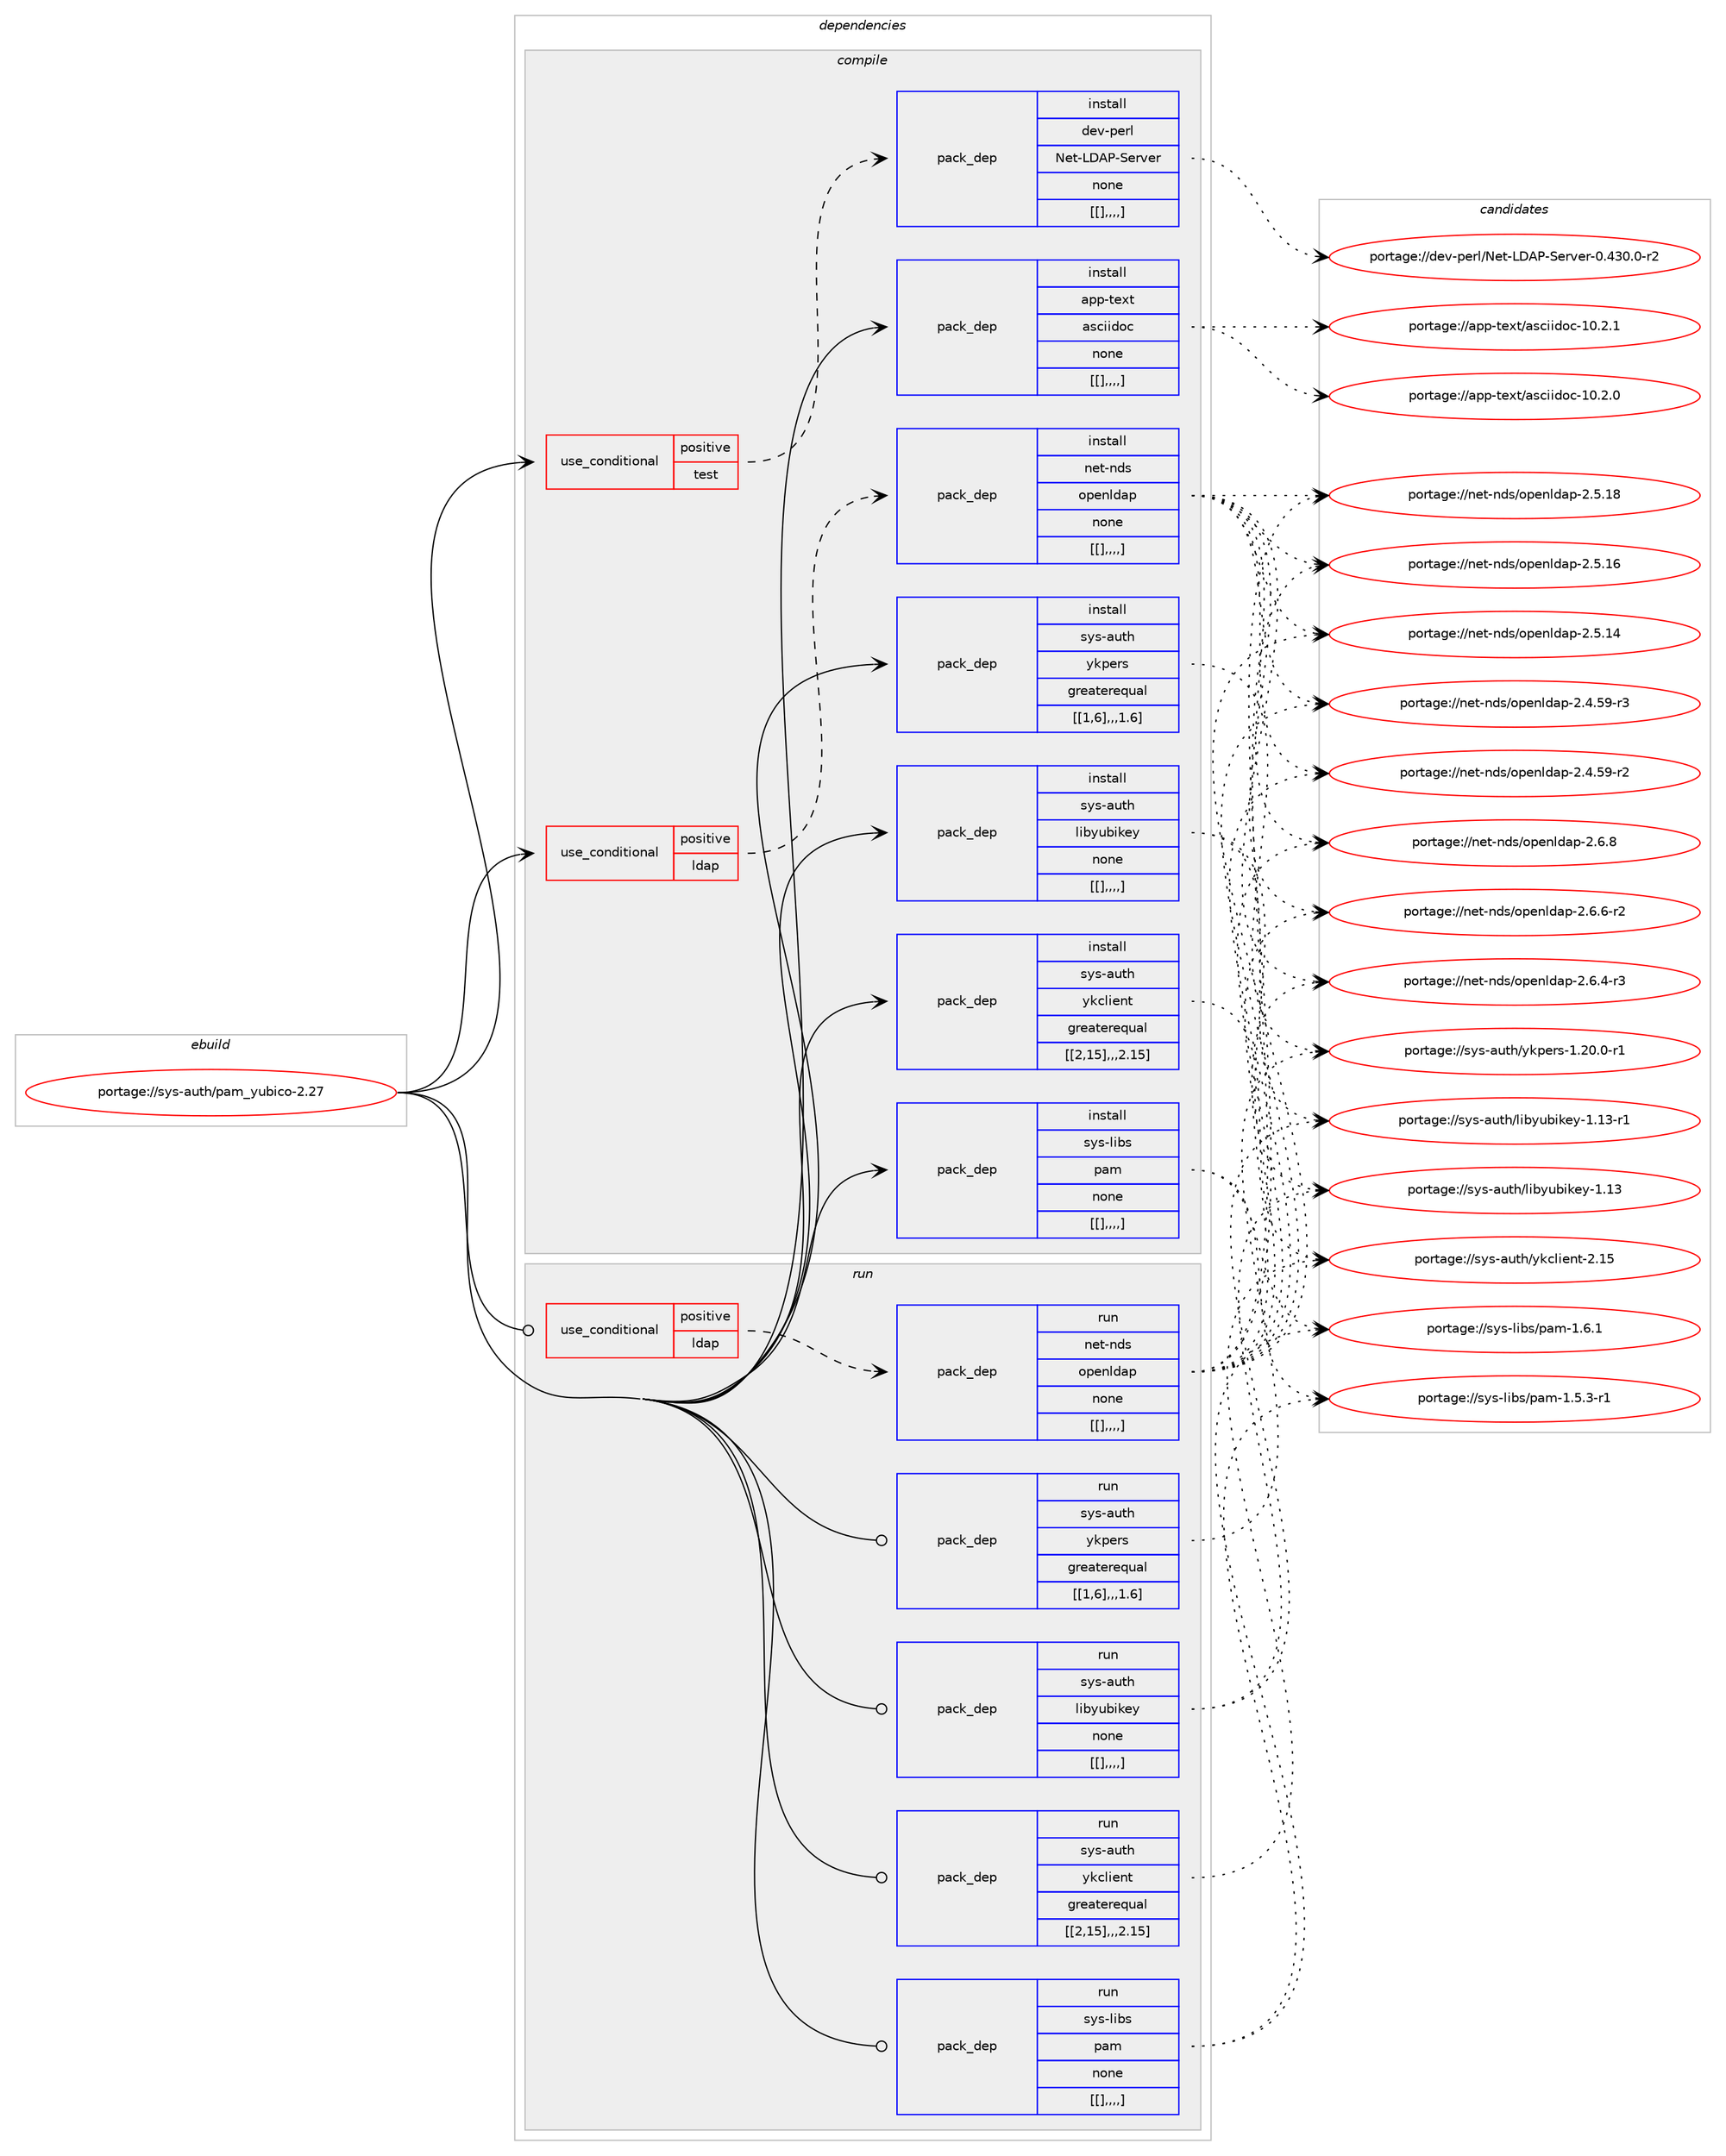 digraph prolog {

# *************
# Graph options
# *************

newrank=true;
concentrate=true;
compound=true;
graph [rankdir=LR,fontname=Helvetica,fontsize=10,ranksep=1.5];#, ranksep=2.5, nodesep=0.2];
edge  [arrowhead=vee];
node  [fontname=Helvetica,fontsize=10];

# **********
# The ebuild
# **********

subgraph cluster_leftcol {
color=gray;
label=<<i>ebuild</i>>;
id [label="portage://sys-auth/pam_yubico-2.27", color=red, width=4, href="../sys-auth/pam_yubico-2.27.svg"];
}

# ****************
# The dependencies
# ****************

subgraph cluster_midcol {
color=gray;
label=<<i>dependencies</i>>;
subgraph cluster_compile {
fillcolor="#eeeeee";
style=filled;
label=<<i>compile</i>>;
subgraph cond117417 {
dependency443747 [label=<<TABLE BORDER="0" CELLBORDER="1" CELLSPACING="0" CELLPADDING="4"><TR><TD ROWSPAN="3" CELLPADDING="10">use_conditional</TD></TR><TR><TD>positive</TD></TR><TR><TD>ldap</TD></TR></TABLE>>, shape=none, color=red];
subgraph pack323260 {
dependency443748 [label=<<TABLE BORDER="0" CELLBORDER="1" CELLSPACING="0" CELLPADDING="4" WIDTH="220"><TR><TD ROWSPAN="6" CELLPADDING="30">pack_dep</TD></TR><TR><TD WIDTH="110">install</TD></TR><TR><TD>net-nds</TD></TR><TR><TD>openldap</TD></TR><TR><TD>none</TD></TR><TR><TD>[[],,,,]</TD></TR></TABLE>>, shape=none, color=blue];
}
dependency443747:e -> dependency443748:w [weight=20,style="dashed",arrowhead="vee"];
}
id:e -> dependency443747:w [weight=20,style="solid",arrowhead="vee"];
subgraph cond117418 {
dependency443749 [label=<<TABLE BORDER="0" CELLBORDER="1" CELLSPACING="0" CELLPADDING="4"><TR><TD ROWSPAN="3" CELLPADDING="10">use_conditional</TD></TR><TR><TD>positive</TD></TR><TR><TD>test</TD></TR></TABLE>>, shape=none, color=red];
subgraph pack323261 {
dependency443750 [label=<<TABLE BORDER="0" CELLBORDER="1" CELLSPACING="0" CELLPADDING="4" WIDTH="220"><TR><TD ROWSPAN="6" CELLPADDING="30">pack_dep</TD></TR><TR><TD WIDTH="110">install</TD></TR><TR><TD>dev-perl</TD></TR><TR><TD>Net-LDAP-Server</TD></TR><TR><TD>none</TD></TR><TR><TD>[[],,,,]</TD></TR></TABLE>>, shape=none, color=blue];
}
dependency443749:e -> dependency443750:w [weight=20,style="dashed",arrowhead="vee"];
}
id:e -> dependency443749:w [weight=20,style="solid",arrowhead="vee"];
subgraph pack323262 {
dependency443751 [label=<<TABLE BORDER="0" CELLBORDER="1" CELLSPACING="0" CELLPADDING="4" WIDTH="220"><TR><TD ROWSPAN="6" CELLPADDING="30">pack_dep</TD></TR><TR><TD WIDTH="110">install</TD></TR><TR><TD>app-text</TD></TR><TR><TD>asciidoc</TD></TR><TR><TD>none</TD></TR><TR><TD>[[],,,,]</TD></TR></TABLE>>, shape=none, color=blue];
}
id:e -> dependency443751:w [weight=20,style="solid",arrowhead="vee"];
subgraph pack323263 {
dependency443752 [label=<<TABLE BORDER="0" CELLBORDER="1" CELLSPACING="0" CELLPADDING="4" WIDTH="220"><TR><TD ROWSPAN="6" CELLPADDING="30">pack_dep</TD></TR><TR><TD WIDTH="110">install</TD></TR><TR><TD>sys-auth</TD></TR><TR><TD>libyubikey</TD></TR><TR><TD>none</TD></TR><TR><TD>[[],,,,]</TD></TR></TABLE>>, shape=none, color=blue];
}
id:e -> dependency443752:w [weight=20,style="solid",arrowhead="vee"];
subgraph pack323264 {
dependency443753 [label=<<TABLE BORDER="0" CELLBORDER="1" CELLSPACING="0" CELLPADDING="4" WIDTH="220"><TR><TD ROWSPAN="6" CELLPADDING="30">pack_dep</TD></TR><TR><TD WIDTH="110">install</TD></TR><TR><TD>sys-auth</TD></TR><TR><TD>ykclient</TD></TR><TR><TD>greaterequal</TD></TR><TR><TD>[[2,15],,,2.15]</TD></TR></TABLE>>, shape=none, color=blue];
}
id:e -> dependency443753:w [weight=20,style="solid",arrowhead="vee"];
subgraph pack323265 {
dependency443754 [label=<<TABLE BORDER="0" CELLBORDER="1" CELLSPACING="0" CELLPADDING="4" WIDTH="220"><TR><TD ROWSPAN="6" CELLPADDING="30">pack_dep</TD></TR><TR><TD WIDTH="110">install</TD></TR><TR><TD>sys-auth</TD></TR><TR><TD>ykpers</TD></TR><TR><TD>greaterequal</TD></TR><TR><TD>[[1,6],,,1.6]</TD></TR></TABLE>>, shape=none, color=blue];
}
id:e -> dependency443754:w [weight=20,style="solid",arrowhead="vee"];
subgraph pack323266 {
dependency443755 [label=<<TABLE BORDER="0" CELLBORDER="1" CELLSPACING="0" CELLPADDING="4" WIDTH="220"><TR><TD ROWSPAN="6" CELLPADDING="30">pack_dep</TD></TR><TR><TD WIDTH="110">install</TD></TR><TR><TD>sys-libs</TD></TR><TR><TD>pam</TD></TR><TR><TD>none</TD></TR><TR><TD>[[],,,,]</TD></TR></TABLE>>, shape=none, color=blue];
}
id:e -> dependency443755:w [weight=20,style="solid",arrowhead="vee"];
}
subgraph cluster_compileandrun {
fillcolor="#eeeeee";
style=filled;
label=<<i>compile and run</i>>;
}
subgraph cluster_run {
fillcolor="#eeeeee";
style=filled;
label=<<i>run</i>>;
subgraph cond117419 {
dependency443756 [label=<<TABLE BORDER="0" CELLBORDER="1" CELLSPACING="0" CELLPADDING="4"><TR><TD ROWSPAN="3" CELLPADDING="10">use_conditional</TD></TR><TR><TD>positive</TD></TR><TR><TD>ldap</TD></TR></TABLE>>, shape=none, color=red];
subgraph pack323267 {
dependency443757 [label=<<TABLE BORDER="0" CELLBORDER="1" CELLSPACING="0" CELLPADDING="4" WIDTH="220"><TR><TD ROWSPAN="6" CELLPADDING="30">pack_dep</TD></TR><TR><TD WIDTH="110">run</TD></TR><TR><TD>net-nds</TD></TR><TR><TD>openldap</TD></TR><TR><TD>none</TD></TR><TR><TD>[[],,,,]</TD></TR></TABLE>>, shape=none, color=blue];
}
dependency443756:e -> dependency443757:w [weight=20,style="dashed",arrowhead="vee"];
}
id:e -> dependency443756:w [weight=20,style="solid",arrowhead="odot"];
subgraph pack323268 {
dependency443758 [label=<<TABLE BORDER="0" CELLBORDER="1" CELLSPACING="0" CELLPADDING="4" WIDTH="220"><TR><TD ROWSPAN="6" CELLPADDING="30">pack_dep</TD></TR><TR><TD WIDTH="110">run</TD></TR><TR><TD>sys-auth</TD></TR><TR><TD>libyubikey</TD></TR><TR><TD>none</TD></TR><TR><TD>[[],,,,]</TD></TR></TABLE>>, shape=none, color=blue];
}
id:e -> dependency443758:w [weight=20,style="solid",arrowhead="odot"];
subgraph pack323269 {
dependency443759 [label=<<TABLE BORDER="0" CELLBORDER="1" CELLSPACING="0" CELLPADDING="4" WIDTH="220"><TR><TD ROWSPAN="6" CELLPADDING="30">pack_dep</TD></TR><TR><TD WIDTH="110">run</TD></TR><TR><TD>sys-auth</TD></TR><TR><TD>ykclient</TD></TR><TR><TD>greaterequal</TD></TR><TR><TD>[[2,15],,,2.15]</TD></TR></TABLE>>, shape=none, color=blue];
}
id:e -> dependency443759:w [weight=20,style="solid",arrowhead="odot"];
subgraph pack323270 {
dependency443760 [label=<<TABLE BORDER="0" CELLBORDER="1" CELLSPACING="0" CELLPADDING="4" WIDTH="220"><TR><TD ROWSPAN="6" CELLPADDING="30">pack_dep</TD></TR><TR><TD WIDTH="110">run</TD></TR><TR><TD>sys-auth</TD></TR><TR><TD>ykpers</TD></TR><TR><TD>greaterequal</TD></TR><TR><TD>[[1,6],,,1.6]</TD></TR></TABLE>>, shape=none, color=blue];
}
id:e -> dependency443760:w [weight=20,style="solid",arrowhead="odot"];
subgraph pack323271 {
dependency443761 [label=<<TABLE BORDER="0" CELLBORDER="1" CELLSPACING="0" CELLPADDING="4" WIDTH="220"><TR><TD ROWSPAN="6" CELLPADDING="30">pack_dep</TD></TR><TR><TD WIDTH="110">run</TD></TR><TR><TD>sys-libs</TD></TR><TR><TD>pam</TD></TR><TR><TD>none</TD></TR><TR><TD>[[],,,,]</TD></TR></TABLE>>, shape=none, color=blue];
}
id:e -> dependency443761:w [weight=20,style="solid",arrowhead="odot"];
}
}

# **************
# The candidates
# **************

subgraph cluster_choices {
rank=same;
color=gray;
label=<<i>candidates</i>>;

subgraph choice323260 {
color=black;
nodesep=1;
choice110101116451101001154711111210111010810097112455046544656 [label="portage://net-nds/openldap-2.6.8", color=red, width=4,href="../net-nds/openldap-2.6.8.svg"];
choice1101011164511010011547111112101110108100971124550465446544511450 [label="portage://net-nds/openldap-2.6.6-r2", color=red, width=4,href="../net-nds/openldap-2.6.6-r2.svg"];
choice1101011164511010011547111112101110108100971124550465446524511451 [label="portage://net-nds/openldap-2.6.4-r3", color=red, width=4,href="../net-nds/openldap-2.6.4-r3.svg"];
choice11010111645110100115471111121011101081009711245504653464956 [label="portage://net-nds/openldap-2.5.18", color=red, width=4,href="../net-nds/openldap-2.5.18.svg"];
choice11010111645110100115471111121011101081009711245504653464954 [label="portage://net-nds/openldap-2.5.16", color=red, width=4,href="../net-nds/openldap-2.5.16.svg"];
choice11010111645110100115471111121011101081009711245504653464952 [label="portage://net-nds/openldap-2.5.14", color=red, width=4,href="../net-nds/openldap-2.5.14.svg"];
choice110101116451101001154711111210111010810097112455046524653574511451 [label="portage://net-nds/openldap-2.4.59-r3", color=red, width=4,href="../net-nds/openldap-2.4.59-r3.svg"];
choice110101116451101001154711111210111010810097112455046524653574511450 [label="portage://net-nds/openldap-2.4.59-r2", color=red, width=4,href="../net-nds/openldap-2.4.59-r2.svg"];
dependency443748:e -> choice110101116451101001154711111210111010810097112455046544656:w [style=dotted,weight="100"];
dependency443748:e -> choice1101011164511010011547111112101110108100971124550465446544511450:w [style=dotted,weight="100"];
dependency443748:e -> choice1101011164511010011547111112101110108100971124550465446524511451:w [style=dotted,weight="100"];
dependency443748:e -> choice11010111645110100115471111121011101081009711245504653464956:w [style=dotted,weight="100"];
dependency443748:e -> choice11010111645110100115471111121011101081009711245504653464954:w [style=dotted,weight="100"];
dependency443748:e -> choice11010111645110100115471111121011101081009711245504653464952:w [style=dotted,weight="100"];
dependency443748:e -> choice110101116451101001154711111210111010810097112455046524653574511451:w [style=dotted,weight="100"];
dependency443748:e -> choice110101116451101001154711111210111010810097112455046524653574511450:w [style=dotted,weight="100"];
}
subgraph choice323261 {
color=black;
nodesep=1;
choice1001011184511210111410847781011164576686580458310111411810111445484652514846484511450 [label="portage://dev-perl/Net-LDAP-Server-0.430.0-r2", color=red, width=4,href="../dev-perl/Net-LDAP-Server-0.430.0-r2.svg"];
dependency443750:e -> choice1001011184511210111410847781011164576686580458310111411810111445484652514846484511450:w [style=dotted,weight="100"];
}
subgraph choice323262 {
color=black;
nodesep=1;
choice97112112451161011201164797115991051051001119945494846504649 [label="portage://app-text/asciidoc-10.2.1", color=red, width=4,href="../app-text/asciidoc-10.2.1.svg"];
choice97112112451161011201164797115991051051001119945494846504648 [label="portage://app-text/asciidoc-10.2.0", color=red, width=4,href="../app-text/asciidoc-10.2.0.svg"];
dependency443751:e -> choice97112112451161011201164797115991051051001119945494846504649:w [style=dotted,weight="100"];
dependency443751:e -> choice97112112451161011201164797115991051051001119945494846504648:w [style=dotted,weight="100"];
}
subgraph choice323263 {
color=black;
nodesep=1;
choice115121115459711711610447108105981211179810510710112145494649514511449 [label="portage://sys-auth/libyubikey-1.13-r1", color=red, width=4,href="../sys-auth/libyubikey-1.13-r1.svg"];
choice11512111545971171161044710810598121117981051071011214549464951 [label="portage://sys-auth/libyubikey-1.13", color=red, width=4,href="../sys-auth/libyubikey-1.13.svg"];
dependency443752:e -> choice115121115459711711610447108105981211179810510710112145494649514511449:w [style=dotted,weight="100"];
dependency443752:e -> choice11512111545971171161044710810598121117981051071011214549464951:w [style=dotted,weight="100"];
}
subgraph choice323264 {
color=black;
nodesep=1;
choice115121115459711711610447121107991081051011101164550464953 [label="portage://sys-auth/ykclient-2.15", color=red, width=4,href="../sys-auth/ykclient-2.15.svg"];
dependency443753:e -> choice115121115459711711610447121107991081051011101164550464953:w [style=dotted,weight="100"];
}
subgraph choice323265 {
color=black;
nodesep=1;
choice115121115459711711610447121107112101114115454946504846484511449 [label="portage://sys-auth/ykpers-1.20.0-r1", color=red, width=4,href="../sys-auth/ykpers-1.20.0-r1.svg"];
dependency443754:e -> choice115121115459711711610447121107112101114115454946504846484511449:w [style=dotted,weight="100"];
}
subgraph choice323266 {
color=black;
nodesep=1;
choice11512111545108105981154711297109454946544649 [label="portage://sys-libs/pam-1.6.1", color=red, width=4,href="../sys-libs/pam-1.6.1.svg"];
choice115121115451081059811547112971094549465346514511449 [label="portage://sys-libs/pam-1.5.3-r1", color=red, width=4,href="../sys-libs/pam-1.5.3-r1.svg"];
dependency443755:e -> choice11512111545108105981154711297109454946544649:w [style=dotted,weight="100"];
dependency443755:e -> choice115121115451081059811547112971094549465346514511449:w [style=dotted,weight="100"];
}
subgraph choice323267 {
color=black;
nodesep=1;
choice110101116451101001154711111210111010810097112455046544656 [label="portage://net-nds/openldap-2.6.8", color=red, width=4,href="../net-nds/openldap-2.6.8.svg"];
choice1101011164511010011547111112101110108100971124550465446544511450 [label="portage://net-nds/openldap-2.6.6-r2", color=red, width=4,href="../net-nds/openldap-2.6.6-r2.svg"];
choice1101011164511010011547111112101110108100971124550465446524511451 [label="portage://net-nds/openldap-2.6.4-r3", color=red, width=4,href="../net-nds/openldap-2.6.4-r3.svg"];
choice11010111645110100115471111121011101081009711245504653464956 [label="portage://net-nds/openldap-2.5.18", color=red, width=4,href="../net-nds/openldap-2.5.18.svg"];
choice11010111645110100115471111121011101081009711245504653464954 [label="portage://net-nds/openldap-2.5.16", color=red, width=4,href="../net-nds/openldap-2.5.16.svg"];
choice11010111645110100115471111121011101081009711245504653464952 [label="portage://net-nds/openldap-2.5.14", color=red, width=4,href="../net-nds/openldap-2.5.14.svg"];
choice110101116451101001154711111210111010810097112455046524653574511451 [label="portage://net-nds/openldap-2.4.59-r3", color=red, width=4,href="../net-nds/openldap-2.4.59-r3.svg"];
choice110101116451101001154711111210111010810097112455046524653574511450 [label="portage://net-nds/openldap-2.4.59-r2", color=red, width=4,href="../net-nds/openldap-2.4.59-r2.svg"];
dependency443757:e -> choice110101116451101001154711111210111010810097112455046544656:w [style=dotted,weight="100"];
dependency443757:e -> choice1101011164511010011547111112101110108100971124550465446544511450:w [style=dotted,weight="100"];
dependency443757:e -> choice1101011164511010011547111112101110108100971124550465446524511451:w [style=dotted,weight="100"];
dependency443757:e -> choice11010111645110100115471111121011101081009711245504653464956:w [style=dotted,weight="100"];
dependency443757:e -> choice11010111645110100115471111121011101081009711245504653464954:w [style=dotted,weight="100"];
dependency443757:e -> choice11010111645110100115471111121011101081009711245504653464952:w [style=dotted,weight="100"];
dependency443757:e -> choice110101116451101001154711111210111010810097112455046524653574511451:w [style=dotted,weight="100"];
dependency443757:e -> choice110101116451101001154711111210111010810097112455046524653574511450:w [style=dotted,weight="100"];
}
subgraph choice323268 {
color=black;
nodesep=1;
choice115121115459711711610447108105981211179810510710112145494649514511449 [label="portage://sys-auth/libyubikey-1.13-r1", color=red, width=4,href="../sys-auth/libyubikey-1.13-r1.svg"];
choice11512111545971171161044710810598121117981051071011214549464951 [label="portage://sys-auth/libyubikey-1.13", color=red, width=4,href="../sys-auth/libyubikey-1.13.svg"];
dependency443758:e -> choice115121115459711711610447108105981211179810510710112145494649514511449:w [style=dotted,weight="100"];
dependency443758:e -> choice11512111545971171161044710810598121117981051071011214549464951:w [style=dotted,weight="100"];
}
subgraph choice323269 {
color=black;
nodesep=1;
choice115121115459711711610447121107991081051011101164550464953 [label="portage://sys-auth/ykclient-2.15", color=red, width=4,href="../sys-auth/ykclient-2.15.svg"];
dependency443759:e -> choice115121115459711711610447121107991081051011101164550464953:w [style=dotted,weight="100"];
}
subgraph choice323270 {
color=black;
nodesep=1;
choice115121115459711711610447121107112101114115454946504846484511449 [label="portage://sys-auth/ykpers-1.20.0-r1", color=red, width=4,href="../sys-auth/ykpers-1.20.0-r1.svg"];
dependency443760:e -> choice115121115459711711610447121107112101114115454946504846484511449:w [style=dotted,weight="100"];
}
subgraph choice323271 {
color=black;
nodesep=1;
choice11512111545108105981154711297109454946544649 [label="portage://sys-libs/pam-1.6.1", color=red, width=4,href="../sys-libs/pam-1.6.1.svg"];
choice115121115451081059811547112971094549465346514511449 [label="portage://sys-libs/pam-1.5.3-r1", color=red, width=4,href="../sys-libs/pam-1.5.3-r1.svg"];
dependency443761:e -> choice11512111545108105981154711297109454946544649:w [style=dotted,weight="100"];
dependency443761:e -> choice115121115451081059811547112971094549465346514511449:w [style=dotted,weight="100"];
}
}

}
